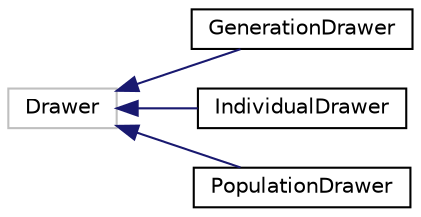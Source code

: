 digraph "Graphical Class Hierarchy"
{
  edge [fontname="Helvetica",fontsize="10",labelfontname="Helvetica",labelfontsize="10"];
  node [fontname="Helvetica",fontsize="10",shape=record];
  rankdir="LR";
  Node33 [label="Drawer",height=0.2,width=0.4,color="grey75", fillcolor="white", style="filled"];
  Node33 -> Node0 [dir="back",color="midnightblue",fontsize="10",style="solid",fontname="Helvetica"];
  Node0 [label="GenerationDrawer",height=0.2,width=0.4,color="black", fillcolor="white", style="filled",URL="$class_generation_drawer.html",tooltip="QML instance : GenerationDrawer The drawer corresponding to the generation view. "];
  Node33 -> Node35 [dir="back",color="midnightblue",fontsize="10",style="solid",fontname="Helvetica"];
  Node35 [label="IndividualDrawer",height=0.2,width=0.4,color="black", fillcolor="white", style="filled",URL="$class_individual_drawer.html"];
  Node33 -> Node36 [dir="back",color="midnightblue",fontsize="10",style="solid",fontname="Helvetica"];
  Node36 [label="PopulationDrawer",height=0.2,width=0.4,color="black", fillcolor="white", style="filled",URL="$class_population_drawer.html"];
}
